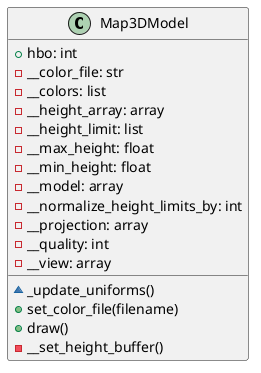 @startuml
class Map3DModel {
    + hbo: int
    - __color_file: str
    - __colors: list
    - __height_array: array
    - __height_limit: list
    - __max_height: float
    - __min_height: float
    - __model: array
    - __normalize_height_limits_by: int
    - __projection: array
    - __quality: int
    - __view: array

    ~ _update_uniforms()
    + set_color_file(filename)
    + draw()
    - __set_height_buffer()

}
@enduml